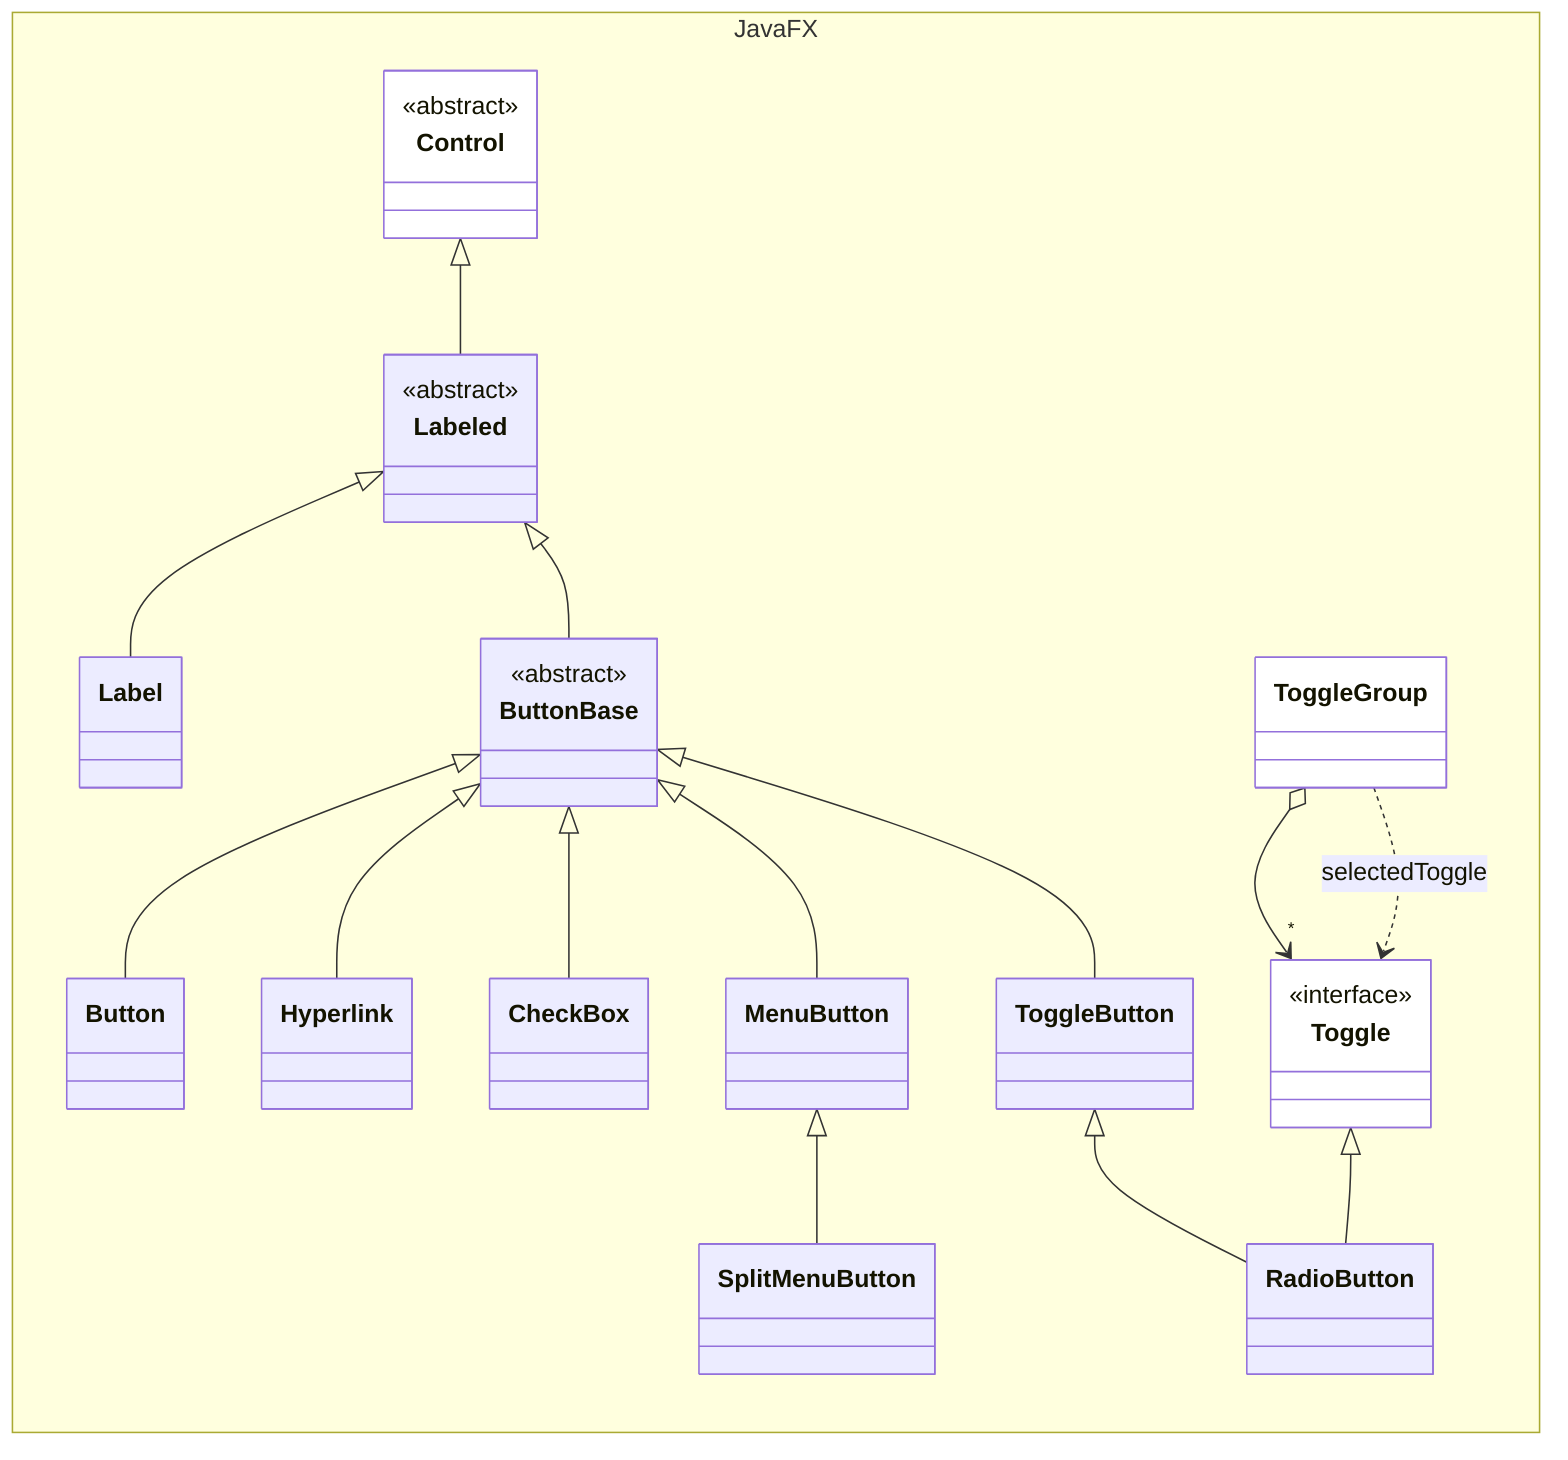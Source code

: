classDiagram

    direction LR

    namespace JavaFX {

        class Control {
            <<abstract>>
        }

        class Labeled {
            <<abstract>>
        }

        class Label {

        }

        class ButtonBase {
            <<abstract>>
        }

        class Button {

        }

        class ToggleButton {

        }

        class RadioButton {

        }

        class Toggle {
            <<interface>>
        }

        class ToggleGroup {

        }

        class MenuButton {

        }

        class SplitMenuButton {

        }

        class CheckBox {

        }

        class Hyperlink {

        }

    }

    Control <|-- Labeled
    
    Labeled <|-- Label
    Labeled <|-- ButtonBase

    ButtonBase <|-- Button
    ButtonBase <|-- Hyperlink
    ButtonBase <|-- CheckBox
    ButtonBase <|-- MenuButton
    ButtonBase <|-- ToggleButton

    MenuButton <|-- SplitMenuButton

    ToggleButton <|-- RadioButton

    Toggle <|-- RadioButton

    ToggleGroup o-->"*" Toggle
    ToggleGroup ..> Toggle: selectedToggle

    style Control fill:white
    style ToggleGroup fill:white
    style Toggle fill:white